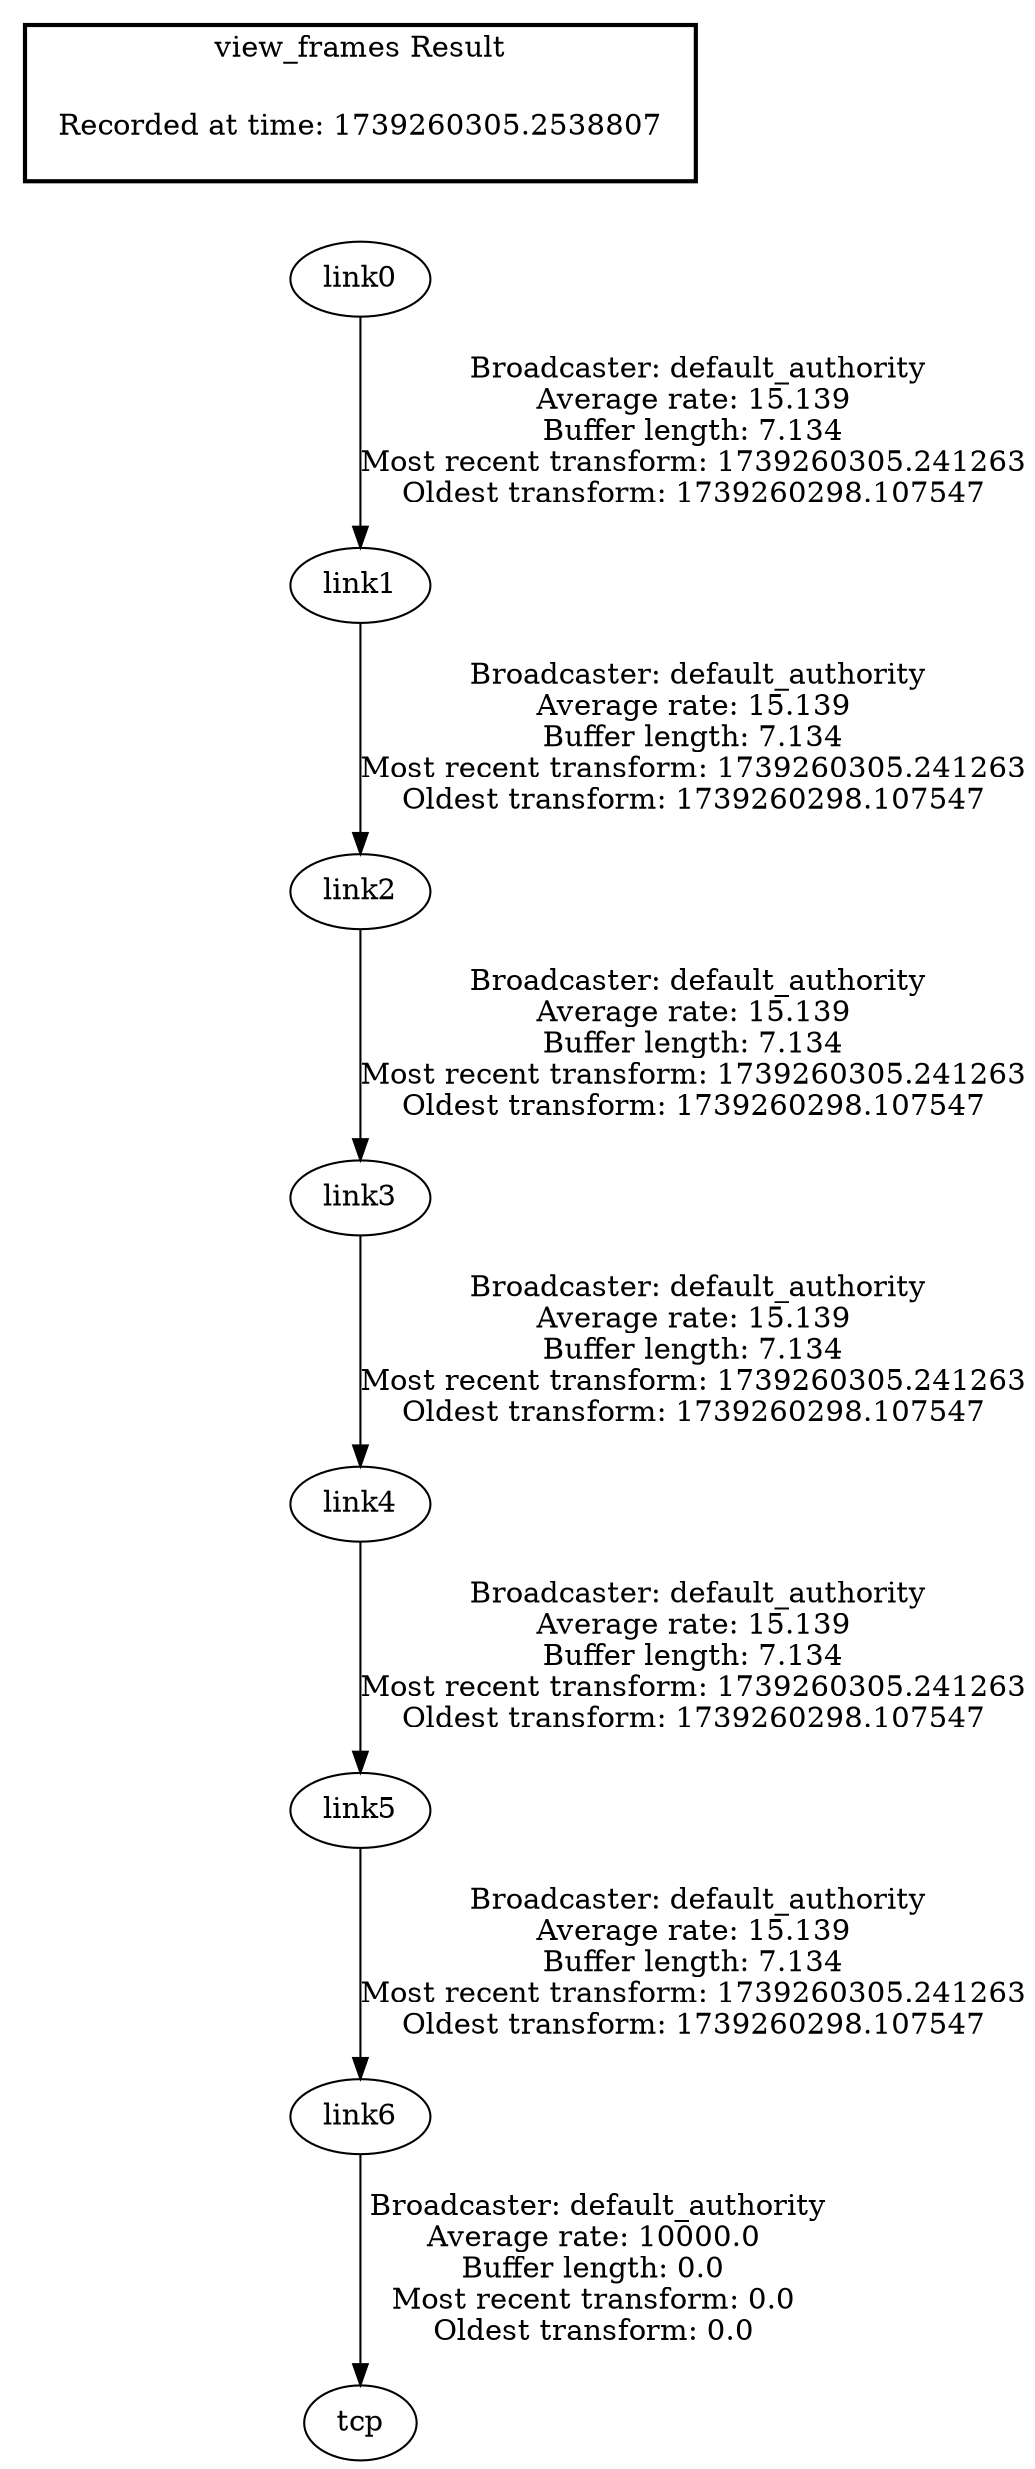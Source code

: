 digraph G {
"link0" -> "link1"[label=" Broadcaster: default_authority\nAverage rate: 15.139\nBuffer length: 7.134\nMost recent transform: 1739260305.241263\nOldest transform: 1739260298.107547\n"];
"link2" -> "link3"[label=" Broadcaster: default_authority\nAverage rate: 15.139\nBuffer length: 7.134\nMost recent transform: 1739260305.241263\nOldest transform: 1739260298.107547\n"];
"link1" -> "link2"[label=" Broadcaster: default_authority\nAverage rate: 15.139\nBuffer length: 7.134\nMost recent transform: 1739260305.241263\nOldest transform: 1739260298.107547\n"];
"link3" -> "link4"[label=" Broadcaster: default_authority\nAverage rate: 15.139\nBuffer length: 7.134\nMost recent transform: 1739260305.241263\nOldest transform: 1739260298.107547\n"];
"link4" -> "link5"[label=" Broadcaster: default_authority\nAverage rate: 15.139\nBuffer length: 7.134\nMost recent transform: 1739260305.241263\nOldest transform: 1739260298.107547\n"];
"link5" -> "link6"[label=" Broadcaster: default_authority\nAverage rate: 15.139\nBuffer length: 7.134\nMost recent transform: 1739260305.241263\nOldest transform: 1739260298.107547\n"];
"link6" -> "tcp"[label=" Broadcaster: default_authority\nAverage rate: 10000.0\nBuffer length: 0.0\nMost recent transform: 0.0\nOldest transform: 0.0\n"];
edge [style=invis];
 subgraph cluster_legend { style=bold; color=black; label ="view_frames Result";
"Recorded at time: 1739260305.2538807"[ shape=plaintext ] ;
}->"link0";
}